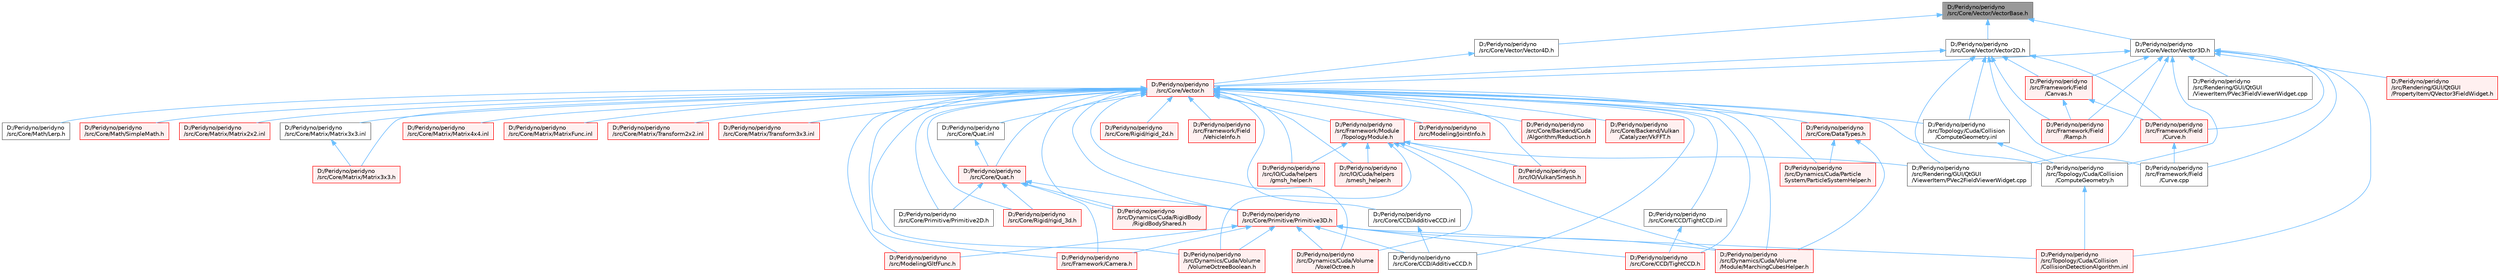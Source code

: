 digraph "D:/Peridyno/peridyno/src/Core/Vector/VectorBase.h"
{
 // LATEX_PDF_SIZE
  bgcolor="transparent";
  edge [fontname=Helvetica,fontsize=10,labelfontname=Helvetica,labelfontsize=10];
  node [fontname=Helvetica,fontsize=10,shape=box,height=0.2,width=0.4];
  Node1 [id="Node000001",label="D:/Peridyno/peridyno\l/src/Core/Vector/VectorBase.h",height=0.2,width=0.4,color="gray40", fillcolor="grey60", style="filled", fontcolor="black",tooltip=" "];
  Node1 -> Node2 [id="edge1_Node000001_Node000002",dir="back",color="steelblue1",style="solid",tooltip=" "];
  Node2 [id="Node000002",label="D:/Peridyno/peridyno\l/src/Core/Vector/Vector2D.h",height=0.2,width=0.4,color="grey40", fillcolor="white", style="filled",URL="$_vector2_d_8h.html",tooltip=" "];
  Node2 -> Node3 [id="edge2_Node000002_Node000003",dir="back",color="steelblue1",style="solid",tooltip=" "];
  Node3 [id="Node000003",label="D:/Peridyno/peridyno\l/src/Core/Vector.h",height=0.2,width=0.4,color="red", fillcolor="#FFF0F0", style="filled",URL="$_vector_8h.html",tooltip=" "];
  Node3 -> Node4 [id="edge3_Node000003_Node000004",dir="back",color="steelblue1",style="solid",tooltip=" "];
  Node4 [id="Node000004",label="D:/Peridyno/peridyno\l/src/Core/Backend/Cuda\l/Algorithm/Reduction.h",height=0.2,width=0.4,color="red", fillcolor="#FFF0F0", style="filled",URL="$_reduction_8h.html",tooltip=" "];
  Node3 -> Node51 [id="edge4_Node000003_Node000051",dir="back",color="steelblue1",style="solid",tooltip=" "];
  Node51 [id="Node000051",label="D:/Peridyno/peridyno\l/src/Core/Backend/Vulkan\l/Catalyzer/VkFFT.h",height=0.2,width=0.4,color="red", fillcolor="#FFF0F0", style="filled",URL="$_vk_f_f_t_8h.html",tooltip=" "];
  Node3 -> Node53 [id="edge5_Node000003_Node000053",dir="back",color="steelblue1",style="solid",tooltip=" "];
  Node53 [id="Node000053",label="D:/Peridyno/peridyno\l/src/Core/CCD/AdditiveCCD.h",height=0.2,width=0.4,color="grey40", fillcolor="white", style="filled",URL="$_additive_c_c_d_8h.html",tooltip=" "];
  Node3 -> Node54 [id="edge6_Node000003_Node000054",dir="back",color="steelblue1",style="solid",tooltip=" "];
  Node54 [id="Node000054",label="D:/Peridyno/peridyno\l/src/Core/CCD/AdditiveCCD.inl",height=0.2,width=0.4,color="grey40", fillcolor="white", style="filled",URL="$_additive_c_c_d_8inl.html",tooltip=" "];
  Node54 -> Node53 [id="edge7_Node000054_Node000053",dir="back",color="steelblue1",style="solid",tooltip=" "];
  Node3 -> Node55 [id="edge8_Node000003_Node000055",dir="back",color="steelblue1",style="solid",tooltip=" "];
  Node55 [id="Node000055",label="D:/Peridyno/peridyno\l/src/Core/CCD/TightCCD.h",height=0.2,width=0.4,color="red", fillcolor="#FFF0F0", style="filled",URL="$_tight_c_c_d_8h.html",tooltip=" "];
  Node3 -> Node58 [id="edge9_Node000003_Node000058",dir="back",color="steelblue1",style="solid",tooltip=" "];
  Node58 [id="Node000058",label="D:/Peridyno/peridyno\l/src/Core/CCD/TightCCD.inl",height=0.2,width=0.4,color="grey40", fillcolor="white", style="filled",URL="$_tight_c_c_d_8inl.html",tooltip=" "];
  Node58 -> Node55 [id="edge10_Node000058_Node000055",dir="back",color="steelblue1",style="solid",tooltip=" "];
  Node3 -> Node59 [id="edge11_Node000003_Node000059",dir="back",color="steelblue1",style="solid",tooltip=" "];
  Node59 [id="Node000059",label="D:/Peridyno/peridyno\l/src/Core/DataTypes.h",height=0.2,width=0.4,color="red", fillcolor="#FFF0F0", style="filled",URL="$_data_types_8h.html",tooltip=" "];
  Node59 -> Node60 [id="edge12_Node000059_Node000060",dir="back",color="steelblue1",style="solid",tooltip=" "];
  Node60 [id="Node000060",label="D:/Peridyno/peridyno\l/src/Dynamics/Cuda/Particle\lSystem/ParticleSystemHelper.h",height=0.2,width=0.4,color="red", fillcolor="#FFF0F0", style="filled",URL="$_particle_system_helper_8h.html",tooltip=" "];
  Node59 -> Node66 [id="edge13_Node000059_Node000066",dir="back",color="steelblue1",style="solid",tooltip=" "];
  Node66 [id="Node000066",label="D:/Peridyno/peridyno\l/src/Dynamics/Cuda/Volume\l/Module/MarchingCubesHelper.h",height=0.2,width=0.4,color="red", fillcolor="#FFF0F0", style="filled",URL="$_marching_cubes_helper_8h.html",tooltip=" "];
  Node3 -> Node593 [id="edge14_Node000003_Node000593",dir="back",color="steelblue1",style="solid",tooltip=" "];
  Node593 [id="Node000593",label="D:/Peridyno/peridyno\l/src/Core/Math/Lerp.h",height=0.2,width=0.4,color="grey40", fillcolor="white", style="filled",URL="$_lerp_8h.html",tooltip=" "];
  Node3 -> Node594 [id="edge15_Node000003_Node000594",dir="back",color="steelblue1",style="solid",tooltip=" "];
  Node594 [id="Node000594",label="D:/Peridyno/peridyno\l/src/Core/Math/SimpleMath.h",height=0.2,width=0.4,color="red", fillcolor="#FFF0F0", style="filled",URL="$_simple_math_8h.html",tooltip=" "];
  Node3 -> Node711 [id="edge16_Node000003_Node000711",dir="back",color="steelblue1",style="solid",tooltip=" "];
  Node711 [id="Node000711",label="D:/Peridyno/peridyno\l/src/Core/Matrix/Matrix2x2.inl",height=0.2,width=0.4,color="red", fillcolor="#FFF0F0", style="filled",URL="$_matrix2x2_8inl.html",tooltip=" "];
  Node3 -> Node729 [id="edge17_Node000003_Node000729",dir="back",color="steelblue1",style="solid",tooltip=" "];
  Node729 [id="Node000729",label="D:/Peridyno/peridyno\l/src/Core/Matrix/Matrix3x3.h",height=0.2,width=0.4,color="red", fillcolor="#FFF0F0", style="filled",URL="$_matrix3x3_8h.html",tooltip=" "];
  Node3 -> Node730 [id="edge18_Node000003_Node000730",dir="back",color="steelblue1",style="solid",tooltip=" "];
  Node730 [id="Node000730",label="D:/Peridyno/peridyno\l/src/Core/Matrix/Matrix3x3.inl",height=0.2,width=0.4,color="grey40", fillcolor="white", style="filled",URL="$_matrix3x3_8inl.html",tooltip=" "];
  Node730 -> Node729 [id="edge19_Node000730_Node000729",dir="back",color="steelblue1",style="solid",tooltip=" "];
  Node3 -> Node731 [id="edge20_Node000003_Node000731",dir="back",color="steelblue1",style="solid",tooltip=" "];
  Node731 [id="Node000731",label="D:/Peridyno/peridyno\l/src/Core/Matrix/Matrix4x4.inl",height=0.2,width=0.4,color="red", fillcolor="#FFF0F0", style="filled",URL="$_matrix4x4_8inl.html",tooltip=" "];
  Node3 -> Node715 [id="edge21_Node000003_Node000715",dir="back",color="steelblue1",style="solid",tooltip=" "];
  Node715 [id="Node000715",label="D:/Peridyno/peridyno\l/src/Core/Matrix/MatrixFunc.inl",height=0.2,width=0.4,color="red", fillcolor="#FFF0F0", style="filled",URL="$_matrix_func_8inl.html",tooltip=" "];
  Node3 -> Node733 [id="edge22_Node000003_Node000733",dir="back",color="steelblue1",style="solid",tooltip=" "];
  Node733 [id="Node000733",label="D:/Peridyno/peridyno\l/src/Core/Matrix/Transform2x2.inl",height=0.2,width=0.4,color="red", fillcolor="#FFF0F0", style="filled",URL="$_transform2x2_8inl.html",tooltip=" "];
  Node3 -> Node734 [id="edge23_Node000003_Node000734",dir="back",color="steelblue1",style="solid",tooltip=" "];
  Node734 [id="Node000734",label="D:/Peridyno/peridyno\l/src/Core/Matrix/Transform3x3.inl",height=0.2,width=0.4,color="red", fillcolor="#FFF0F0", style="filled",URL="$_transform3x3_8inl.html",tooltip=" "];
  Node3 -> Node601 [id="edge24_Node000003_Node000601",dir="back",color="steelblue1",style="solid",tooltip=" "];
  Node601 [id="Node000601",label="D:/Peridyno/peridyno\l/src/Core/Primitive/Primitive2D.h",height=0.2,width=0.4,color="grey40", fillcolor="white", style="filled",URL="$_primitive2_d_8h.html",tooltip=" "];
  Node3 -> Node603 [id="edge25_Node000003_Node000603",dir="back",color="steelblue1",style="solid",tooltip=" "];
  Node603 [id="Node000603",label="D:/Peridyno/peridyno\l/src/Core/Primitive/Primitive3D.h",height=0.2,width=0.4,color="red", fillcolor="#FFF0F0", style="filled",URL="$_primitive3_d_8h.html",tooltip=" "];
  Node603 -> Node53 [id="edge26_Node000603_Node000053",dir="back",color="steelblue1",style="solid",tooltip=" "];
  Node603 -> Node55 [id="edge27_Node000603_Node000055",dir="back",color="steelblue1",style="solid",tooltip=" "];
  Node603 -> Node66 [id="edge28_Node000603_Node000066",dir="back",color="steelblue1",style="solid",tooltip=" "];
  Node603 -> Node349 [id="edge29_Node000603_Node000349",dir="back",color="steelblue1",style="solid",tooltip=" "];
  Node349 [id="Node000349",label="D:/Peridyno/peridyno\l/src/Dynamics/Cuda/Volume\l/VolumeOctreeBoolean.h",height=0.2,width=0.4,color="red", fillcolor="#FFF0F0", style="filled",URL="$_volume_octree_boolean_8h.html",tooltip=" "];
  Node603 -> Node498 [id="edge30_Node000603_Node000498",dir="back",color="steelblue1",style="solid",tooltip=" "];
  Node498 [id="Node000498",label="D:/Peridyno/peridyno\l/src/Dynamics/Cuda/Volume\l/VoxelOctree.h",height=0.2,width=0.4,color="red", fillcolor="#FFF0F0", style="filled",URL="$_voxel_octree_8h.html",tooltip=" "];
  Node603 -> Node605 [id="edge31_Node000603_Node000605",dir="back",color="steelblue1",style="solid",tooltip=" "];
  Node605 [id="Node000605",label="D:/Peridyno/peridyno\l/src/Framework/Camera.h",height=0.2,width=0.4,color="red", fillcolor="#FFF0F0", style="filled",URL="$_framework_2_camera_8h.html",tooltip=" "];
  Node603 -> Node549 [id="edge32_Node000603_Node000549",dir="back",color="steelblue1",style="solid",tooltip=" "];
  Node549 [id="Node000549",label="D:/Peridyno/peridyno\l/src/Modeling/GltfFunc.h",height=0.2,width=0.4,color="red", fillcolor="#FFF0F0", style="filled",URL="$_gltf_func_8h.html",tooltip=" "];
  Node603 -> Node607 [id="edge33_Node000603_Node000607",dir="back",color="steelblue1",style="solid",tooltip=" "];
  Node607 [id="Node000607",label="D:/Peridyno/peridyno\l/src/Topology/Cuda/Collision\l/CollisionDetectionAlgorithm.inl",height=0.2,width=0.4,color="red", fillcolor="#FFF0F0", style="filled",URL="$_collision_detection_algorithm_8inl.html",tooltip=" "];
  Node3 -> Node716 [id="edge34_Node000003_Node000716",dir="back",color="steelblue1",style="solid",tooltip=" "];
  Node716 [id="Node000716",label="D:/Peridyno/peridyno\l/src/Core/Quat.h",height=0.2,width=0.4,color="red", fillcolor="#FFF0F0", style="filled",URL="$_quat_8h.html",tooltip="Implementation of quaternion."];
  Node716 -> Node601 [id="edge35_Node000716_Node000601",dir="back",color="steelblue1",style="solid",tooltip=" "];
  Node716 -> Node603 [id="edge36_Node000716_Node000603",dir="back",color="steelblue1",style="solid",tooltip=" "];
  Node716 -> Node719 [id="edge37_Node000716_Node000719",dir="back",color="steelblue1",style="solid",tooltip=" "];
  Node719 [id="Node000719",label="D:/Peridyno/peridyno\l/src/Core/Rigid/rigid_3d.h",height=0.2,width=0.4,color="red", fillcolor="#FFF0F0", style="filled",URL="$rigid__3d_8h.html",tooltip=" "];
  Node716 -> Node721 [id="edge38_Node000716_Node000721",dir="back",color="steelblue1",style="solid",tooltip=" "];
  Node721 [id="Node000721",label="D:/Peridyno/peridyno\l/src/Dynamics/Cuda/RigidBody\l/RigidBodyShared.h",height=0.2,width=0.4,color="red", fillcolor="#FFF0F0", style="filled",URL="$_rigid_body_shared_8h.html",tooltip=" "];
  Node716 -> Node605 [id="edge39_Node000716_Node000605",dir="back",color="steelblue1",style="solid",tooltip=" "];
  Node3 -> Node723 [id="edge40_Node000003_Node000723",dir="back",color="steelblue1",style="solid",tooltip=" "];
  Node723 [id="Node000723",label="D:/Peridyno/peridyno\l/src/Core/Quat.inl",height=0.2,width=0.4,color="grey40", fillcolor="white", style="filled",URL="$_quat_8inl.html",tooltip=" "];
  Node723 -> Node716 [id="edge41_Node000723_Node000716",dir="back",color="steelblue1",style="solid",tooltip=" "];
  Node3 -> Node724 [id="edge42_Node000003_Node000724",dir="back",color="steelblue1",style="solid",tooltip=" "];
  Node724 [id="Node000724",label="D:/Peridyno/peridyno\l/src/Core/Rigid/rigid_2d.h",height=0.2,width=0.4,color="red", fillcolor="#FFF0F0", style="filled",URL="$rigid__2d_8h.html",tooltip=" "];
  Node3 -> Node719 [id="edge43_Node000003_Node000719",dir="back",color="steelblue1",style="solid",tooltip=" "];
  Node3 -> Node60 [id="edge44_Node000003_Node000060",dir="back",color="steelblue1",style="solid",tooltip=" "];
  Node3 -> Node721 [id="edge45_Node000003_Node000721",dir="back",color="steelblue1",style="solid",tooltip=" "];
  Node3 -> Node66 [id="edge46_Node000003_Node000066",dir="back",color="steelblue1",style="solid",tooltip=" "];
  Node3 -> Node349 [id="edge47_Node000003_Node000349",dir="back",color="steelblue1",style="solid",tooltip=" "];
  Node3 -> Node498 [id="edge48_Node000003_Node000498",dir="back",color="steelblue1",style="solid",tooltip=" "];
  Node3 -> Node605 [id="edge49_Node000003_Node000605",dir="back",color="steelblue1",style="solid",tooltip=" "];
  Node3 -> Node726 [id="edge50_Node000003_Node000726",dir="back",color="steelblue1",style="solid",tooltip=" "];
  Node726 [id="Node000726",label="D:/Peridyno/peridyno\l/src/Framework/Field\l/VehicleInfo.h",height=0.2,width=0.4,color="red", fillcolor="#FFF0F0", style="filled",URL="$_vehicle_info_8h.html",tooltip=" "];
  Node3 -> Node497 [id="edge51_Node000003_Node000497",dir="back",color="steelblue1",style="solid",tooltip=" "];
  Node497 [id="Node000497",label="D:/Peridyno/peridyno\l/src/Framework/Module\l/TopologyModule.h",height=0.2,width=0.4,color="red", fillcolor="#FFF0F0", style="filled",URL="$_topology_module_8h.html",tooltip=" "];
  Node497 -> Node66 [id="edge52_Node000497_Node000066",dir="back",color="steelblue1",style="solid",tooltip=" "];
  Node497 -> Node349 [id="edge53_Node000497_Node000349",dir="back",color="steelblue1",style="solid",tooltip=" "];
  Node497 -> Node498 [id="edge54_Node000497_Node000498",dir="back",color="steelblue1",style="solid",tooltip=" "];
  Node497 -> Node499 [id="edge55_Node000497_Node000499",dir="back",color="steelblue1",style="solid",tooltip=" "];
  Node499 [id="Node000499",label="D:/Peridyno/peridyno\l/src/IO/Cuda/helpers\l/gmsh_helper.h",height=0.2,width=0.4,color="red", fillcolor="#FFF0F0", style="filled",URL="$gmsh__helper_8h.html",tooltip=" "];
  Node497 -> Node501 [id="edge56_Node000497_Node000501",dir="back",color="steelblue1",style="solid",tooltip=" "];
  Node501 [id="Node000501",label="D:/Peridyno/peridyno\l/src/IO/Cuda/helpers\l/smesh_helper.h",height=0.2,width=0.4,color="red", fillcolor="#FFF0F0", style="filled",URL="$smesh__helper_8h.html",tooltip=" "];
  Node497 -> Node503 [id="edge57_Node000497_Node000503",dir="back",color="steelblue1",style="solid",tooltip=" "];
  Node503 [id="Node000503",label="D:/Peridyno/peridyno\l/src/IO/Vulkan/Smesh.h",height=0.2,width=0.4,color="red", fillcolor="#FFF0F0", style="filled",URL="$_smesh_8h.html",tooltip=" "];
  Node497 -> Node522 [id="edge58_Node000497_Node000522",dir="back",color="steelblue1",style="solid",tooltip=" "];
  Node522 [id="Node000522",label="D:/Peridyno/peridyno\l/src/Rendering/GUI/QtGUI\l/ViewerItem/PVec2FieldViewerWidget.cpp",height=0.2,width=0.4,color="grey40", fillcolor="white", style="filled",URL="$_p_vec2_field_viewer_widget_8cpp.html",tooltip=" "];
  Node3 -> Node499 [id="edge59_Node000003_Node000499",dir="back",color="steelblue1",style="solid",tooltip=" "];
  Node3 -> Node501 [id="edge60_Node000003_Node000501",dir="back",color="steelblue1",style="solid",tooltip=" "];
  Node3 -> Node503 [id="edge61_Node000003_Node000503",dir="back",color="steelblue1",style="solid",tooltip=" "];
  Node3 -> Node549 [id="edge62_Node000003_Node000549",dir="back",color="steelblue1",style="solid",tooltip=" "];
  Node3 -> Node585 [id="edge63_Node000003_Node000585",dir="back",color="steelblue1",style="solid",tooltip=" "];
  Node585 [id="Node000585",label="D:/Peridyno/peridyno\l/src/Modeling/JointInfo.h",height=0.2,width=0.4,color="red", fillcolor="#FFF0F0", style="filled",URL="$_joint_info_8h.html",tooltip=" "];
  Node3 -> Node727 [id="edge64_Node000003_Node000727",dir="back",color="steelblue1",style="solid",tooltip=" "];
  Node727 [id="Node000727",label="D:/Peridyno/peridyno\l/src/Topology/Cuda/Collision\l/ComputeGeometry.h",height=0.2,width=0.4,color="grey40", fillcolor="white", style="filled",URL="$_compute_geometry_8h.html",tooltip=" "];
  Node727 -> Node607 [id="edge65_Node000727_Node000607",dir="back",color="steelblue1",style="solid",tooltip=" "];
  Node3 -> Node728 [id="edge66_Node000003_Node000728",dir="back",color="steelblue1",style="solid",tooltip=" "];
  Node728 [id="Node000728",label="D:/Peridyno/peridyno\l/src/Topology/Cuda/Collision\l/ComputeGeometry.inl",height=0.2,width=0.4,color="grey40", fillcolor="white", style="filled",URL="$_compute_geometry_8inl.html",tooltip=" "];
  Node728 -> Node727 [id="edge67_Node000728_Node000727",dir="back",color="steelblue1",style="solid",tooltip=" "];
  Node2 -> Node751 [id="edge68_Node000002_Node000751",dir="back",color="steelblue1",style="solid",tooltip=" "];
  Node751 [id="Node000751",label="D:/Peridyno/peridyno\l/src/Framework/Field\l/Canvas.h",height=0.2,width=0.4,color="red", fillcolor="#FFF0F0", style="filled",URL="$_canvas_8h.html",tooltip=" "];
  Node751 -> Node637 [id="edge69_Node000751_Node000637",dir="back",color="steelblue1",style="solid",tooltip=" "];
  Node637 [id="Node000637",label="D:/Peridyno/peridyno\l/src/Framework/Field\l/Curve.h",height=0.2,width=0.4,color="red", fillcolor="#FFF0F0", style="filled",URL="$_curve_8h.html",tooltip=" "];
  Node637 -> Node638 [id="edge70_Node000637_Node000638",dir="back",color="steelblue1",style="solid",tooltip=" "];
  Node638 [id="Node000638",label="D:/Peridyno/peridyno\l/src/Framework/Field\l/Curve.cpp",height=0.2,width=0.4,color="grey40", fillcolor="white", style="filled",URL="$_curve_8cpp.html",tooltip=" "];
  Node751 -> Node641 [id="edge71_Node000751_Node000641",dir="back",color="steelblue1",style="solid",tooltip=" "];
  Node641 [id="Node000641",label="D:/Peridyno/peridyno\l/src/Framework/Field\l/Ramp.h",height=0.2,width=0.4,color="red", fillcolor="#FFF0F0", style="filled",URL="$_ramp_8h.html",tooltip=" "];
  Node2 -> Node638 [id="edge72_Node000002_Node000638",dir="back",color="steelblue1",style="solid",tooltip=" "];
  Node2 -> Node637 [id="edge73_Node000002_Node000637",dir="back",color="steelblue1",style="solid",tooltip=" "];
  Node2 -> Node641 [id="edge74_Node000002_Node000641",dir="back",color="steelblue1",style="solid",tooltip=" "];
  Node2 -> Node522 [id="edge75_Node000002_Node000522",dir="back",color="steelblue1",style="solid",tooltip=" "];
  Node2 -> Node728 [id="edge76_Node000002_Node000728",dir="back",color="steelblue1",style="solid",tooltip=" "];
  Node1 -> Node753 [id="edge77_Node000001_Node000753",dir="back",color="steelblue1",style="solid",tooltip=" "];
  Node753 [id="Node000753",label="D:/Peridyno/peridyno\l/src/Core/Vector/Vector3D.h",height=0.2,width=0.4,color="grey40", fillcolor="white", style="filled",URL="$_vector3_d_8h.html",tooltip=" "];
  Node753 -> Node3 [id="edge78_Node000753_Node000003",dir="back",color="steelblue1",style="solid",tooltip=" "];
  Node753 -> Node751 [id="edge79_Node000753_Node000751",dir="back",color="steelblue1",style="solid",tooltip=" "];
  Node753 -> Node638 [id="edge80_Node000753_Node000638",dir="back",color="steelblue1",style="solid",tooltip=" "];
  Node753 -> Node637 [id="edge81_Node000753_Node000637",dir="back",color="steelblue1",style="solid",tooltip=" "];
  Node753 -> Node641 [id="edge82_Node000753_Node000641",dir="back",color="steelblue1",style="solid",tooltip=" "];
  Node753 -> Node667 [id="edge83_Node000753_Node000667",dir="back",color="steelblue1",style="solid",tooltip=" "];
  Node667 [id="Node000667",label="D:/Peridyno/peridyno\l/src/Rendering/GUI/QtGUI\l/PropertyItem/QVector3FieldWidget.h",height=0.2,width=0.4,color="red", fillcolor="#FFF0F0", style="filled",URL="$_q_vector3_field_widget_8h.html",tooltip=" "];
  Node753 -> Node522 [id="edge84_Node000753_Node000522",dir="back",color="steelblue1",style="solid",tooltip=" "];
  Node753 -> Node695 [id="edge85_Node000753_Node000695",dir="back",color="steelblue1",style="solid",tooltip=" "];
  Node695 [id="Node000695",label="D:/Peridyno/peridyno\l/src/Rendering/GUI/QtGUI\l/ViewerItem/PVec3FieldViewerWidget.cpp",height=0.2,width=0.4,color="grey40", fillcolor="white", style="filled",URL="$_p_vec3_field_viewer_widget_8cpp.html",tooltip=" "];
  Node753 -> Node607 [id="edge86_Node000753_Node000607",dir="back",color="steelblue1",style="solid",tooltip=" "];
  Node753 -> Node727 [id="edge87_Node000753_Node000727",dir="back",color="steelblue1",style="solid",tooltip=" "];
  Node1 -> Node754 [id="edge88_Node000001_Node000754",dir="back",color="steelblue1",style="solid",tooltip=" "];
  Node754 [id="Node000754",label="D:/Peridyno/peridyno\l/src/Core/Vector/Vector4D.h",height=0.2,width=0.4,color="grey40", fillcolor="white", style="filled",URL="$_vector4_d_8h.html",tooltip=" "];
  Node754 -> Node3 [id="edge89_Node000754_Node000003",dir="back",color="steelblue1",style="solid",tooltip=" "];
}
